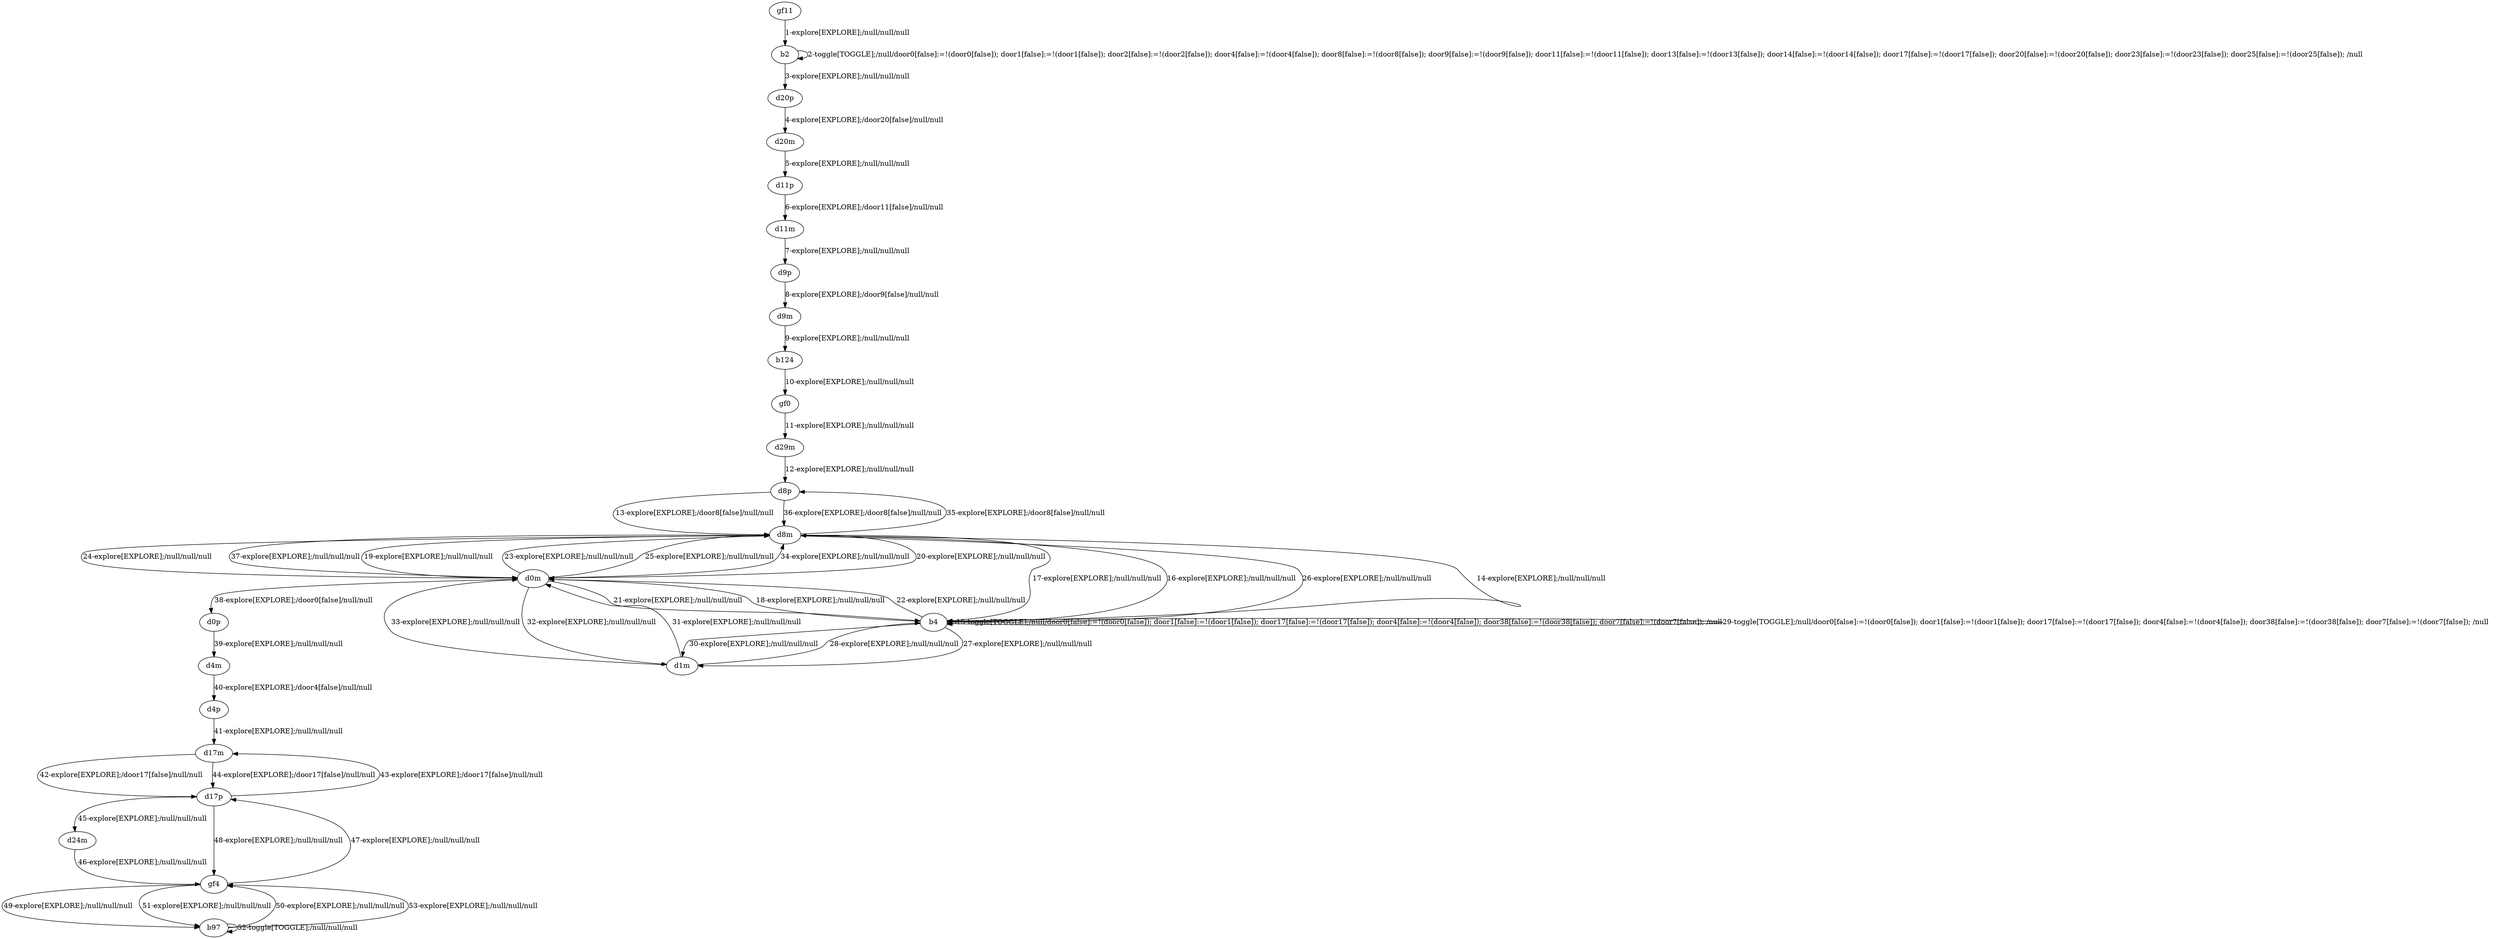 # Total number of goals covered by this test: 1
# d17p --> d17m

digraph g {
"gf11" -> "b2" [label = "1-explore[EXPLORE];/null/null/null"];
"b2" -> "b2" [label = "2-toggle[TOGGLE];/null/door0[false]:=!(door0[false]); door1[false]:=!(door1[false]); door2[false]:=!(door2[false]); door4[false]:=!(door4[false]); door8[false]:=!(door8[false]); door9[false]:=!(door9[false]); door11[false]:=!(door11[false]); door13[false]:=!(door13[false]); door14[false]:=!(door14[false]); door17[false]:=!(door17[false]); door20[false]:=!(door20[false]); door23[false]:=!(door23[false]); door25[false]:=!(door25[false]); /null"];
"b2" -> "d20p" [label = "3-explore[EXPLORE];/null/null/null"];
"d20p" -> "d20m" [label = "4-explore[EXPLORE];/door20[false]/null/null"];
"d20m" -> "d11p" [label = "5-explore[EXPLORE];/null/null/null"];
"d11p" -> "d11m" [label = "6-explore[EXPLORE];/door11[false]/null/null"];
"d11m" -> "d9p" [label = "7-explore[EXPLORE];/null/null/null"];
"d9p" -> "d9m" [label = "8-explore[EXPLORE];/door9[false]/null/null"];
"d9m" -> "b124" [label = "9-explore[EXPLORE];/null/null/null"];
"b124" -> "gf0" [label = "10-explore[EXPLORE];/null/null/null"];
"gf0" -> "d29m" [label = "11-explore[EXPLORE];/null/null/null"];
"d29m" -> "d8p" [label = "12-explore[EXPLORE];/null/null/null"];
"d8p" -> "d8m" [label = "13-explore[EXPLORE];/door8[false]/null/null"];
"d8m" -> "b4" [label = "14-explore[EXPLORE];/null/null/null"];
"b4" -> "b4" [label = "15-toggle[TOGGLE];/null/door0[false]:=!(door0[false]); door1[false]:=!(door1[false]); door17[false]:=!(door17[false]); door4[false]:=!(door4[false]); door38[false]:=!(door38[false]); door7[false]:=!(door7[false]); /null"];
"b4" -> "d8m" [label = "16-explore[EXPLORE];/null/null/null"];
"d8m" -> "b4" [label = "17-explore[EXPLORE];/null/null/null"];
"b4" -> "d0m" [label = "18-explore[EXPLORE];/null/null/null"];
"d0m" -> "d8m" [label = "19-explore[EXPLORE];/null/null/null"];
"d8m" -> "d0m" [label = "20-explore[EXPLORE];/null/null/null"];
"d0m" -> "b4" [label = "21-explore[EXPLORE];/null/null/null"];
"b4" -> "d0m" [label = "22-explore[EXPLORE];/null/null/null"];
"d0m" -> "d8m" [label = "23-explore[EXPLORE];/null/null/null"];
"d8m" -> "d0m" [label = "24-explore[EXPLORE];/null/null/null"];
"d0m" -> "d8m" [label = "25-explore[EXPLORE];/null/null/null"];
"d8m" -> "b4" [label = "26-explore[EXPLORE];/null/null/null"];
"b4" -> "d1m" [label = "27-explore[EXPLORE];/null/null/null"];
"d1m" -> "b4" [label = "28-explore[EXPLORE];/null/null/null"];
"b4" -> "b4" [label = "29-toggle[TOGGLE];/null/door0[false]:=!(door0[false]); door1[false]:=!(door1[false]); door17[false]:=!(door17[false]); door4[false]:=!(door4[false]); door38[false]:=!(door38[false]); door7[false]:=!(door7[false]); /null"];
"b4" -> "d1m" [label = "30-explore[EXPLORE];/null/null/null"];
"d1m" -> "d0m" [label = "31-explore[EXPLORE];/null/null/null"];
"d0m" -> "d1m" [label = "32-explore[EXPLORE];/null/null/null"];
"d1m" -> "d0m" [label = "33-explore[EXPLORE];/null/null/null"];
"d0m" -> "d8m" [label = "34-explore[EXPLORE];/null/null/null"];
"d8m" -> "d8p" [label = "35-explore[EXPLORE];/door8[false]/null/null"];
"d8p" -> "d8m" [label = "36-explore[EXPLORE];/door8[false]/null/null"];
"d8m" -> "d0m" [label = "37-explore[EXPLORE];/null/null/null"];
"d0m" -> "d0p" [label = "38-explore[EXPLORE];/door0[false]/null/null"];
"d0p" -> "d4m" [label = "39-explore[EXPLORE];/null/null/null"];
"d4m" -> "d4p" [label = "40-explore[EXPLORE];/door4[false]/null/null"];
"d4p" -> "d17m" [label = "41-explore[EXPLORE];/null/null/null"];
"d17m" -> "d17p" [label = "42-explore[EXPLORE];/door17[false]/null/null"];
"d17p" -> "d17m" [label = "43-explore[EXPLORE];/door17[false]/null/null"];
"d17m" -> "d17p" [label = "44-explore[EXPLORE];/door17[false]/null/null"];
"d17p" -> "d24m" [label = "45-explore[EXPLORE];/null/null/null"];
"d24m" -> "gf4" [label = "46-explore[EXPLORE];/null/null/null"];
"gf4" -> "d17p" [label = "47-explore[EXPLORE];/null/null/null"];
"d17p" -> "gf4" [label = "48-explore[EXPLORE];/null/null/null"];
"gf4" -> "b97" [label = "49-explore[EXPLORE];/null/null/null"];
"b97" -> "gf4" [label = "50-explore[EXPLORE];/null/null/null"];
"gf4" -> "b97" [label = "51-explore[EXPLORE];/null/null/null"];
"b97" -> "b97" [label = "52-toggle[TOGGLE];/null/null/null"];
"b97" -> "gf4" [label = "53-explore[EXPLORE];/null/null/null"];
}